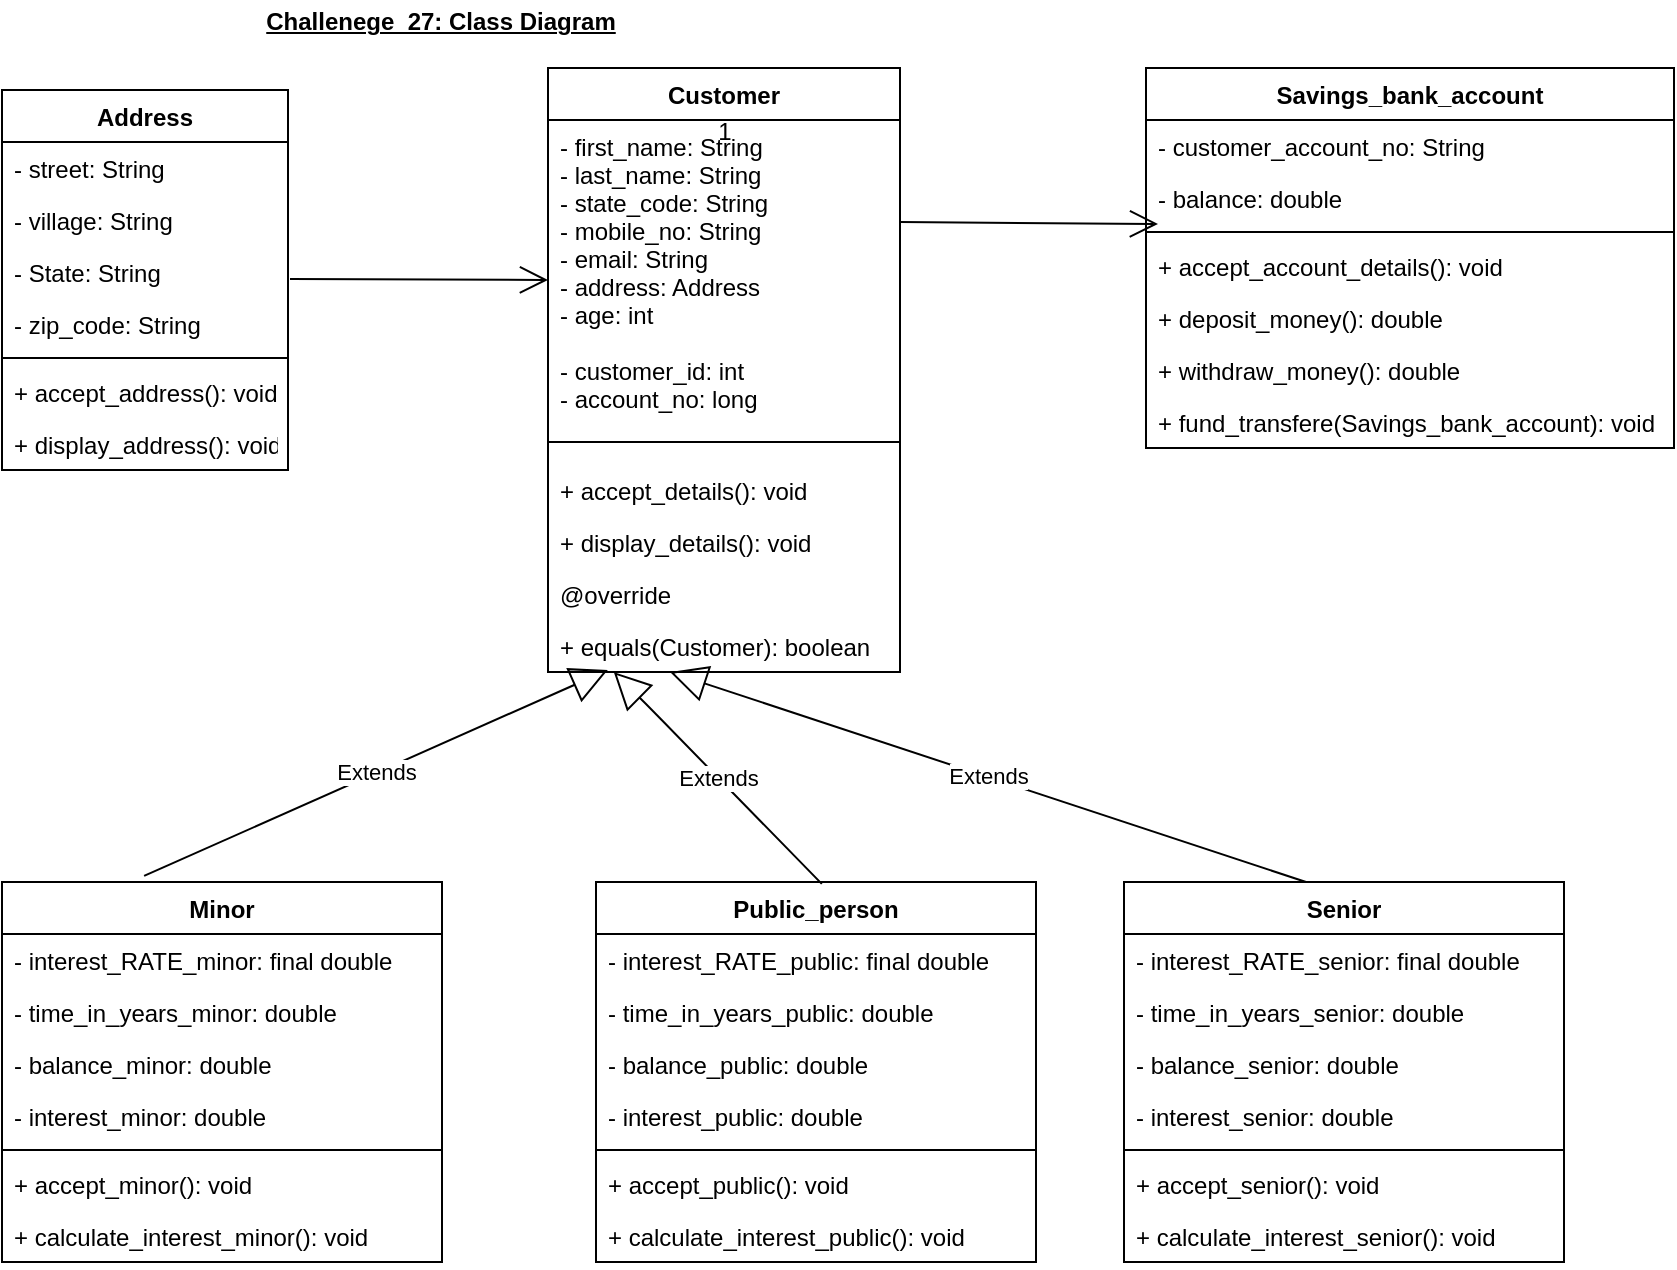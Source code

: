 <mxfile version="14.2.7" type="device"><diagram id="ueGeTUnGNY_WnBcLxFw7" name="Page-1"><mxGraphModel dx="868" dy="1882" grid="1" gridSize="11" guides="1" tooltips="1" connect="1" arrows="1" fold="1" page="1" pageScale="1" pageWidth="850" pageHeight="1400" math="0" shadow="0"><root><mxCell id="0"/><mxCell id="1" parent="0"/><mxCell id="H9poCdyOALS22jZg7Edx-1" value="Customer" style="swimlane;fontStyle=1;align=center;verticalAlign=top;childLayout=stackLayout;horizontal=1;startSize=26;horizontalStack=0;resizeParent=1;resizeParentMax=0;resizeLast=0;collapsible=1;marginBottom=0;" vertex="1" parent="1"><mxGeometry x="284" y="33" width="176" height="302" as="geometry"/></mxCell><mxCell id="H9poCdyOALS22jZg7Edx-2" value="- first_name: String&#10;- last_name: String&#10;- state_code: String&#10;- mobile_no: String&#10;- email: String&#10;- address: Address&#10;- age: int&#10;&#10;- customer_id: int&#10;- account_no: long" style="text;strokeColor=none;fillColor=none;align=left;verticalAlign=top;spacingLeft=4;spacingRight=4;overflow=hidden;rotatable=0;points=[[0,0.5],[1,0.5]];portConstraint=eastwest;" vertex="1" parent="H9poCdyOALS22jZg7Edx-1"><mxGeometry y="26" width="176" height="150" as="geometry"/></mxCell><mxCell id="H9poCdyOALS22jZg7Edx-3" value="" style="line;strokeWidth=1;fillColor=none;align=left;verticalAlign=middle;spacingTop=-1;spacingLeft=3;spacingRight=3;rotatable=0;labelPosition=right;points=[];portConstraint=eastwest;" vertex="1" parent="H9poCdyOALS22jZg7Edx-1"><mxGeometry y="176" width="176" height="22" as="geometry"/></mxCell><mxCell id="H9poCdyOALS22jZg7Edx-10" value="+ accept_details(): void" style="text;strokeColor=none;fillColor=none;align=left;verticalAlign=top;spacingLeft=4;spacingRight=4;overflow=hidden;rotatable=0;points=[[0,0.5],[1,0.5]];portConstraint=eastwest;" vertex="1" parent="H9poCdyOALS22jZg7Edx-1"><mxGeometry y="198" width="176" height="26" as="geometry"/></mxCell><mxCell id="H9poCdyOALS22jZg7Edx-13" value="+ display_details(): void" style="text;strokeColor=none;fillColor=none;align=left;verticalAlign=top;spacingLeft=4;spacingRight=4;overflow=hidden;rotatable=0;points=[[0,0.5],[1,0.5]];portConstraint=eastwest;" vertex="1" parent="H9poCdyOALS22jZg7Edx-1"><mxGeometry y="224" width="176" height="26" as="geometry"/></mxCell><mxCell id="H9poCdyOALS22jZg7Edx-14" value="@override" style="text;strokeColor=none;fillColor=none;align=left;verticalAlign=top;spacingLeft=4;spacingRight=4;overflow=hidden;rotatable=0;points=[[0,0.5],[1,0.5]];portConstraint=eastwest;" vertex="1" parent="H9poCdyOALS22jZg7Edx-1"><mxGeometry y="250" width="176" height="26" as="geometry"/></mxCell><mxCell id="H9poCdyOALS22jZg7Edx-15" value="+ equals(Customer): boolean" style="text;strokeColor=none;fillColor=none;align=left;verticalAlign=top;spacingLeft=4;spacingRight=4;overflow=hidden;rotatable=0;points=[[0,0.5],[1,0.5]];portConstraint=eastwest;" vertex="1" parent="H9poCdyOALS22jZg7Edx-1"><mxGeometry y="276" width="176" height="26" as="geometry"/></mxCell><mxCell id="H9poCdyOALS22jZg7Edx-16" value="Minor" style="swimlane;fontStyle=1;align=center;verticalAlign=top;childLayout=stackLayout;horizontal=1;startSize=26;horizontalStack=0;resizeParent=1;resizeParentMax=0;resizeLast=0;collapsible=1;marginBottom=0;gradientColor=none;" vertex="1" parent="1"><mxGeometry x="11" y="440" width="220" height="190" as="geometry"/></mxCell><mxCell id="H9poCdyOALS22jZg7Edx-17" value="- interest_RATE_minor: final double" style="text;strokeColor=none;fillColor=none;align=left;verticalAlign=top;spacingLeft=4;spacingRight=4;overflow=hidden;rotatable=0;points=[[0,0.5],[1,0.5]];portConstraint=eastwest;" vertex="1" parent="H9poCdyOALS22jZg7Edx-16"><mxGeometry y="26" width="220" height="26" as="geometry"/></mxCell><mxCell id="H9poCdyOALS22jZg7Edx-24" value="- time_in_years_minor: double" style="text;strokeColor=none;fillColor=none;align=left;verticalAlign=top;spacingLeft=4;spacingRight=4;overflow=hidden;rotatable=0;points=[[0,0.5],[1,0.5]];portConstraint=eastwest;" vertex="1" parent="H9poCdyOALS22jZg7Edx-16"><mxGeometry y="52" width="220" height="26" as="geometry"/></mxCell><mxCell id="H9poCdyOALS22jZg7Edx-25" value="- balance_minor: double" style="text;strokeColor=none;fillColor=none;align=left;verticalAlign=top;spacingLeft=4;spacingRight=4;overflow=hidden;rotatable=0;points=[[0,0.5],[1,0.5]];portConstraint=eastwest;" vertex="1" parent="H9poCdyOALS22jZg7Edx-16"><mxGeometry y="78" width="220" height="26" as="geometry"/></mxCell><mxCell id="H9poCdyOALS22jZg7Edx-26" value="- interest_minor: double" style="text;strokeColor=none;fillColor=none;align=left;verticalAlign=top;spacingLeft=4;spacingRight=4;overflow=hidden;rotatable=0;points=[[0,0.5],[1,0.5]];portConstraint=eastwest;" vertex="1" parent="H9poCdyOALS22jZg7Edx-16"><mxGeometry y="104" width="220" height="26" as="geometry"/></mxCell><mxCell id="H9poCdyOALS22jZg7Edx-18" value="" style="line;strokeWidth=1;fillColor=none;align=left;verticalAlign=middle;spacingTop=-1;spacingLeft=3;spacingRight=3;rotatable=0;labelPosition=right;points=[];portConstraint=eastwest;" vertex="1" parent="H9poCdyOALS22jZg7Edx-16"><mxGeometry y="130" width="220" height="8" as="geometry"/></mxCell><mxCell id="H9poCdyOALS22jZg7Edx-19" value="+ accept_minor(): void" style="text;strokeColor=none;fillColor=none;align=left;verticalAlign=top;spacingLeft=4;spacingRight=4;overflow=hidden;rotatable=0;points=[[0,0.5],[1,0.5]];portConstraint=eastwest;" vertex="1" parent="H9poCdyOALS22jZg7Edx-16"><mxGeometry y="138" width="220" height="26" as="geometry"/></mxCell><mxCell id="H9poCdyOALS22jZg7Edx-29" value="+ calculate_interest_minor(): void" style="text;strokeColor=none;fillColor=none;align=left;verticalAlign=top;spacingLeft=4;spacingRight=4;overflow=hidden;rotatable=0;points=[[0,0.5],[1,0.5]];portConstraint=eastwest;" vertex="1" parent="H9poCdyOALS22jZg7Edx-16"><mxGeometry y="164" width="220" height="26" as="geometry"/></mxCell><mxCell id="H9poCdyOALS22jZg7Edx-30" value="Public_person" style="swimlane;fontStyle=1;align=center;verticalAlign=top;childLayout=stackLayout;horizontal=1;startSize=26;horizontalStack=0;resizeParent=1;resizeParentMax=0;resizeLast=0;collapsible=1;marginBottom=0;gradientColor=none;" vertex="1" parent="1"><mxGeometry x="308" y="440" width="220" height="190" as="geometry"/></mxCell><mxCell id="H9poCdyOALS22jZg7Edx-31" value="- interest_RATE_public: final double" style="text;strokeColor=none;fillColor=none;align=left;verticalAlign=top;spacingLeft=4;spacingRight=4;overflow=hidden;rotatable=0;points=[[0,0.5],[1,0.5]];portConstraint=eastwest;" vertex="1" parent="H9poCdyOALS22jZg7Edx-30"><mxGeometry y="26" width="220" height="26" as="geometry"/></mxCell><mxCell id="H9poCdyOALS22jZg7Edx-32" value="- time_in_years_public: double" style="text;strokeColor=none;fillColor=none;align=left;verticalAlign=top;spacingLeft=4;spacingRight=4;overflow=hidden;rotatable=0;points=[[0,0.5],[1,0.5]];portConstraint=eastwest;" vertex="1" parent="H9poCdyOALS22jZg7Edx-30"><mxGeometry y="52" width="220" height="26" as="geometry"/></mxCell><mxCell id="H9poCdyOALS22jZg7Edx-33" value="- balance_public: double" style="text;strokeColor=none;fillColor=none;align=left;verticalAlign=top;spacingLeft=4;spacingRight=4;overflow=hidden;rotatable=0;points=[[0,0.5],[1,0.5]];portConstraint=eastwest;" vertex="1" parent="H9poCdyOALS22jZg7Edx-30"><mxGeometry y="78" width="220" height="26" as="geometry"/></mxCell><mxCell id="H9poCdyOALS22jZg7Edx-34" value="- interest_public: double" style="text;strokeColor=none;fillColor=none;align=left;verticalAlign=top;spacingLeft=4;spacingRight=4;overflow=hidden;rotatable=0;points=[[0,0.5],[1,0.5]];portConstraint=eastwest;" vertex="1" parent="H9poCdyOALS22jZg7Edx-30"><mxGeometry y="104" width="220" height="26" as="geometry"/></mxCell><mxCell id="H9poCdyOALS22jZg7Edx-35" value="" style="line;strokeWidth=1;fillColor=none;align=left;verticalAlign=middle;spacingTop=-1;spacingLeft=3;spacingRight=3;rotatable=0;labelPosition=right;points=[];portConstraint=eastwest;" vertex="1" parent="H9poCdyOALS22jZg7Edx-30"><mxGeometry y="130" width="220" height="8" as="geometry"/></mxCell><mxCell id="H9poCdyOALS22jZg7Edx-36" value="+ accept_public(): void" style="text;strokeColor=none;fillColor=none;align=left;verticalAlign=top;spacingLeft=4;spacingRight=4;overflow=hidden;rotatable=0;points=[[0,0.5],[1,0.5]];portConstraint=eastwest;" vertex="1" parent="H9poCdyOALS22jZg7Edx-30"><mxGeometry y="138" width="220" height="26" as="geometry"/></mxCell><mxCell id="H9poCdyOALS22jZg7Edx-37" value="+ calculate_interest_public(): void" style="text;strokeColor=none;fillColor=none;align=left;verticalAlign=top;spacingLeft=4;spacingRight=4;overflow=hidden;rotatable=0;points=[[0,0.5],[1,0.5]];portConstraint=eastwest;" vertex="1" parent="H9poCdyOALS22jZg7Edx-30"><mxGeometry y="164" width="220" height="26" as="geometry"/></mxCell><mxCell id="H9poCdyOALS22jZg7Edx-38" value="Senior" style="swimlane;fontStyle=1;align=center;verticalAlign=top;childLayout=stackLayout;horizontal=1;startSize=26;horizontalStack=0;resizeParent=1;resizeParentMax=0;resizeLast=0;collapsible=1;marginBottom=0;gradientColor=none;" vertex="1" parent="1"><mxGeometry x="572" y="440" width="220" height="190" as="geometry"/></mxCell><mxCell id="H9poCdyOALS22jZg7Edx-39" value="- interest_RATE_senior: final double" style="text;strokeColor=none;fillColor=none;align=left;verticalAlign=top;spacingLeft=4;spacingRight=4;overflow=hidden;rotatable=0;points=[[0,0.5],[1,0.5]];portConstraint=eastwest;" vertex="1" parent="H9poCdyOALS22jZg7Edx-38"><mxGeometry y="26" width="220" height="26" as="geometry"/></mxCell><mxCell id="H9poCdyOALS22jZg7Edx-40" value="- time_in_years_senior: double" style="text;strokeColor=none;fillColor=none;align=left;verticalAlign=top;spacingLeft=4;spacingRight=4;overflow=hidden;rotatable=0;points=[[0,0.5],[1,0.5]];portConstraint=eastwest;" vertex="1" parent="H9poCdyOALS22jZg7Edx-38"><mxGeometry y="52" width="220" height="26" as="geometry"/></mxCell><mxCell id="H9poCdyOALS22jZg7Edx-41" value="- balance_senior: double" style="text;strokeColor=none;fillColor=none;align=left;verticalAlign=top;spacingLeft=4;spacingRight=4;overflow=hidden;rotatable=0;points=[[0,0.5],[1,0.5]];portConstraint=eastwest;" vertex="1" parent="H9poCdyOALS22jZg7Edx-38"><mxGeometry y="78" width="220" height="26" as="geometry"/></mxCell><mxCell id="H9poCdyOALS22jZg7Edx-42" value="- interest_senior: double" style="text;strokeColor=none;fillColor=none;align=left;verticalAlign=top;spacingLeft=4;spacingRight=4;overflow=hidden;rotatable=0;points=[[0,0.5],[1,0.5]];portConstraint=eastwest;" vertex="1" parent="H9poCdyOALS22jZg7Edx-38"><mxGeometry y="104" width="220" height="26" as="geometry"/></mxCell><mxCell id="H9poCdyOALS22jZg7Edx-43" value="" style="line;strokeWidth=1;fillColor=none;align=left;verticalAlign=middle;spacingTop=-1;spacingLeft=3;spacingRight=3;rotatable=0;labelPosition=right;points=[];portConstraint=eastwest;" vertex="1" parent="H9poCdyOALS22jZg7Edx-38"><mxGeometry y="130" width="220" height="8" as="geometry"/></mxCell><mxCell id="H9poCdyOALS22jZg7Edx-44" value="+ accept_senior(): void" style="text;strokeColor=none;fillColor=none;align=left;verticalAlign=top;spacingLeft=4;spacingRight=4;overflow=hidden;rotatable=0;points=[[0,0.5],[1,0.5]];portConstraint=eastwest;" vertex="1" parent="H9poCdyOALS22jZg7Edx-38"><mxGeometry y="138" width="220" height="26" as="geometry"/></mxCell><mxCell id="H9poCdyOALS22jZg7Edx-45" value="+ calculate_interest_senior(): void" style="text;strokeColor=none;fillColor=none;align=left;verticalAlign=top;spacingLeft=4;spacingRight=4;overflow=hidden;rotatable=0;points=[[0,0.5],[1,0.5]];portConstraint=eastwest;" vertex="1" parent="H9poCdyOALS22jZg7Edx-38"><mxGeometry y="164" width="220" height="26" as="geometry"/></mxCell><mxCell id="H9poCdyOALS22jZg7Edx-46" value="Extends" style="endArrow=block;endSize=16;endFill=0;html=1;exitX=0.323;exitY=-0.016;exitDx=0;exitDy=0;exitPerimeter=0;entryX=0.17;entryY=0.962;entryDx=0;entryDy=0;entryPerimeter=0;" edge="1" parent="1" source="H9poCdyOALS22jZg7Edx-16" target="H9poCdyOALS22jZg7Edx-15"><mxGeometry width="160" relative="1" as="geometry"><mxPoint x="77" y="429" as="sourcePoint"/><mxPoint x="197" y="330" as="targetPoint"/></mxGeometry></mxCell><mxCell id="H9poCdyOALS22jZg7Edx-47" value="Extends" style="endArrow=block;endSize=16;endFill=0;html=1;entryX=0.119;entryY=1.115;entryDx=0;entryDy=0;entryPerimeter=0;exitX=0.395;exitY=0.005;exitDx=0;exitDy=0;exitPerimeter=0;" edge="1" parent="1"><mxGeometry width="160" relative="1" as="geometry"><mxPoint x="420.9" y="440.95" as="sourcePoint"/><mxPoint x="316.884" y="335" as="targetPoint"/><Array as="points"><mxPoint x="334" y="352"/></Array></mxGeometry></mxCell><mxCell id="H9poCdyOALS22jZg7Edx-48" value="Extends" style="endArrow=block;endSize=16;endFill=0;html=1;entryX=0.119;entryY=1.115;entryDx=0;entryDy=0;entryPerimeter=0;exitX=0.35;exitY=0;exitDx=0;exitDy=0;exitPerimeter=0;" edge="1" parent="1"><mxGeometry width="160" relative="1" as="geometry"><mxPoint x="663" y="440" as="sourcePoint"/><mxPoint x="345.004" y="335" as="targetPoint"/></mxGeometry></mxCell><mxCell id="H9poCdyOALS22jZg7Edx-49" value="1" style="text;html=1;align=center;verticalAlign=middle;resizable=0;points=[];autosize=1;" vertex="1" parent="1"><mxGeometry x="361" y="54" width="22" height="22" as="geometry"/></mxCell><mxCell id="H9poCdyOALS22jZg7Edx-50" value="Address" style="swimlane;fontStyle=1;align=center;verticalAlign=top;childLayout=stackLayout;horizontal=1;startSize=26;horizontalStack=0;resizeParent=1;resizeParentMax=0;resizeLast=0;collapsible=1;marginBottom=0;gradientColor=none;" vertex="1" parent="1"><mxGeometry x="11" y="44" width="143" height="190" as="geometry"/></mxCell><mxCell id="H9poCdyOALS22jZg7Edx-51" value="- street: String" style="text;strokeColor=none;fillColor=none;align=left;verticalAlign=top;spacingLeft=4;spacingRight=4;overflow=hidden;rotatable=0;points=[[0,0.5],[1,0.5]];portConstraint=eastwest;" vertex="1" parent="H9poCdyOALS22jZg7Edx-50"><mxGeometry y="26" width="143" height="26" as="geometry"/></mxCell><mxCell id="H9poCdyOALS22jZg7Edx-60" value="- village: String" style="text;strokeColor=none;fillColor=none;align=left;verticalAlign=top;spacingLeft=4;spacingRight=4;overflow=hidden;rotatable=0;points=[[0,0.5],[1,0.5]];portConstraint=eastwest;" vertex="1" parent="H9poCdyOALS22jZg7Edx-50"><mxGeometry y="52" width="143" height="26" as="geometry"/></mxCell><mxCell id="H9poCdyOALS22jZg7Edx-61" value="- State: String" style="text;strokeColor=none;fillColor=none;align=left;verticalAlign=top;spacingLeft=4;spacingRight=4;overflow=hidden;rotatable=0;points=[[0,0.5],[1,0.5]];portConstraint=eastwest;" vertex="1" parent="H9poCdyOALS22jZg7Edx-50"><mxGeometry y="78" width="143" height="26" as="geometry"/></mxCell><mxCell id="H9poCdyOALS22jZg7Edx-62" value="- zip_code: String" style="text;strokeColor=none;fillColor=none;align=left;verticalAlign=top;spacingLeft=4;spacingRight=4;overflow=hidden;rotatable=0;points=[[0,0.5],[1,0.5]];portConstraint=eastwest;" vertex="1" parent="H9poCdyOALS22jZg7Edx-50"><mxGeometry y="104" width="143" height="26" as="geometry"/></mxCell><mxCell id="H9poCdyOALS22jZg7Edx-52" value="" style="line;strokeWidth=1;fillColor=none;align=left;verticalAlign=middle;spacingTop=-1;spacingLeft=3;spacingRight=3;rotatable=0;labelPosition=right;points=[];portConstraint=eastwest;" vertex="1" parent="H9poCdyOALS22jZg7Edx-50"><mxGeometry y="130" width="143" height="8" as="geometry"/></mxCell><mxCell id="H9poCdyOALS22jZg7Edx-53" value="+ accept_address(): void" style="text;strokeColor=none;fillColor=none;align=left;verticalAlign=top;spacingLeft=4;spacingRight=4;overflow=hidden;rotatable=0;points=[[0,0.5],[1,0.5]];portConstraint=eastwest;" vertex="1" parent="H9poCdyOALS22jZg7Edx-50"><mxGeometry y="138" width="143" height="26" as="geometry"/></mxCell><mxCell id="H9poCdyOALS22jZg7Edx-63" value="+ display_address(): void" style="text;strokeColor=none;fillColor=none;align=left;verticalAlign=top;spacingLeft=4;spacingRight=4;overflow=hidden;rotatable=0;points=[[0,0.5],[1,0.5]];portConstraint=eastwest;" vertex="1" parent="H9poCdyOALS22jZg7Edx-50"><mxGeometry y="164" width="143" height="26" as="geometry"/></mxCell><mxCell id="H9poCdyOALS22jZg7Edx-66" value="" style="endArrow=open;endFill=1;endSize=12;html=1;" edge="1" parent="1"><mxGeometry width="160" relative="1" as="geometry"><mxPoint x="155" y="138.5" as="sourcePoint"/><mxPoint x="284" y="139" as="targetPoint"/></mxGeometry></mxCell><mxCell id="H9poCdyOALS22jZg7Edx-69" value="Savings_bank_account" style="swimlane;fontStyle=1;align=center;verticalAlign=top;childLayout=stackLayout;horizontal=1;startSize=26;horizontalStack=0;resizeParent=1;resizeParentMax=0;resizeLast=0;collapsible=1;marginBottom=0;gradientColor=none;" vertex="1" parent="1"><mxGeometry x="583" y="33" width="264" height="190" as="geometry"/></mxCell><mxCell id="H9poCdyOALS22jZg7Edx-70" value="- customer_account_no: String" style="text;strokeColor=none;fillColor=none;align=left;verticalAlign=top;spacingLeft=4;spacingRight=4;overflow=hidden;rotatable=0;points=[[0,0.5],[1,0.5]];portConstraint=eastwest;" vertex="1" parent="H9poCdyOALS22jZg7Edx-69"><mxGeometry y="26" width="264" height="26" as="geometry"/></mxCell><mxCell id="H9poCdyOALS22jZg7Edx-74" value="- balance: double" style="text;strokeColor=none;fillColor=none;align=left;verticalAlign=top;spacingLeft=4;spacingRight=4;overflow=hidden;rotatable=0;points=[[0,0.5],[1,0.5]];portConstraint=eastwest;" vertex="1" parent="H9poCdyOALS22jZg7Edx-69"><mxGeometry y="52" width="264" height="26" as="geometry"/></mxCell><mxCell id="H9poCdyOALS22jZg7Edx-71" value="" style="line;strokeWidth=1;fillColor=none;align=left;verticalAlign=middle;spacingTop=-1;spacingLeft=3;spacingRight=3;rotatable=0;labelPosition=right;points=[];portConstraint=eastwest;" vertex="1" parent="H9poCdyOALS22jZg7Edx-69"><mxGeometry y="78" width="264" height="8" as="geometry"/></mxCell><mxCell id="H9poCdyOALS22jZg7Edx-72" value="+ accept_account_details(): void" style="text;strokeColor=none;fillColor=none;align=left;verticalAlign=top;spacingLeft=4;spacingRight=4;overflow=hidden;rotatable=0;points=[[0,0.5],[1,0.5]];portConstraint=eastwest;" vertex="1" parent="H9poCdyOALS22jZg7Edx-69"><mxGeometry y="86" width="264" height="26" as="geometry"/></mxCell><mxCell id="H9poCdyOALS22jZg7Edx-75" value="+ deposit_money(): double" style="text;strokeColor=none;fillColor=none;align=left;verticalAlign=top;spacingLeft=4;spacingRight=4;overflow=hidden;rotatable=0;points=[[0,0.5],[1,0.5]];portConstraint=eastwest;" vertex="1" parent="H9poCdyOALS22jZg7Edx-69"><mxGeometry y="112" width="264" height="26" as="geometry"/></mxCell><mxCell id="H9poCdyOALS22jZg7Edx-76" value="+ withdraw_money(): double" style="text;strokeColor=none;fillColor=none;align=left;verticalAlign=top;spacingLeft=4;spacingRight=4;overflow=hidden;rotatable=0;points=[[0,0.5],[1,0.5]];portConstraint=eastwest;" vertex="1" parent="H9poCdyOALS22jZg7Edx-69"><mxGeometry y="138" width="264" height="26" as="geometry"/></mxCell><mxCell id="H9poCdyOALS22jZg7Edx-77" value="+ fund_transfere(Savings_bank_account): void" style="text;strokeColor=none;fillColor=none;align=left;verticalAlign=top;spacingLeft=4;spacingRight=4;overflow=hidden;rotatable=0;points=[[0,0.5],[1,0.5]];portConstraint=eastwest;" vertex="1" parent="H9poCdyOALS22jZg7Edx-69"><mxGeometry y="164" width="264" height="26" as="geometry"/></mxCell><mxCell id="H9poCdyOALS22jZg7Edx-78" value="" style="endArrow=open;endFill=1;endSize=12;html=1;" edge="1" parent="1"><mxGeometry width="160" relative="1" as="geometry"><mxPoint x="460" y="110" as="sourcePoint"/><mxPoint x="589" y="111" as="targetPoint"/></mxGeometry></mxCell><mxCell id="H9poCdyOALS22jZg7Edx-79" value="&lt;b&gt;&lt;u&gt;Challenege_27: Class Diagram&lt;/u&gt;&lt;/b&gt;" style="text;html=1;align=center;verticalAlign=middle;resizable=0;points=[];autosize=1;" vertex="1" parent="1"><mxGeometry x="136" y="-1" width="187" height="22" as="geometry"/></mxCell></root></mxGraphModel></diagram></mxfile>